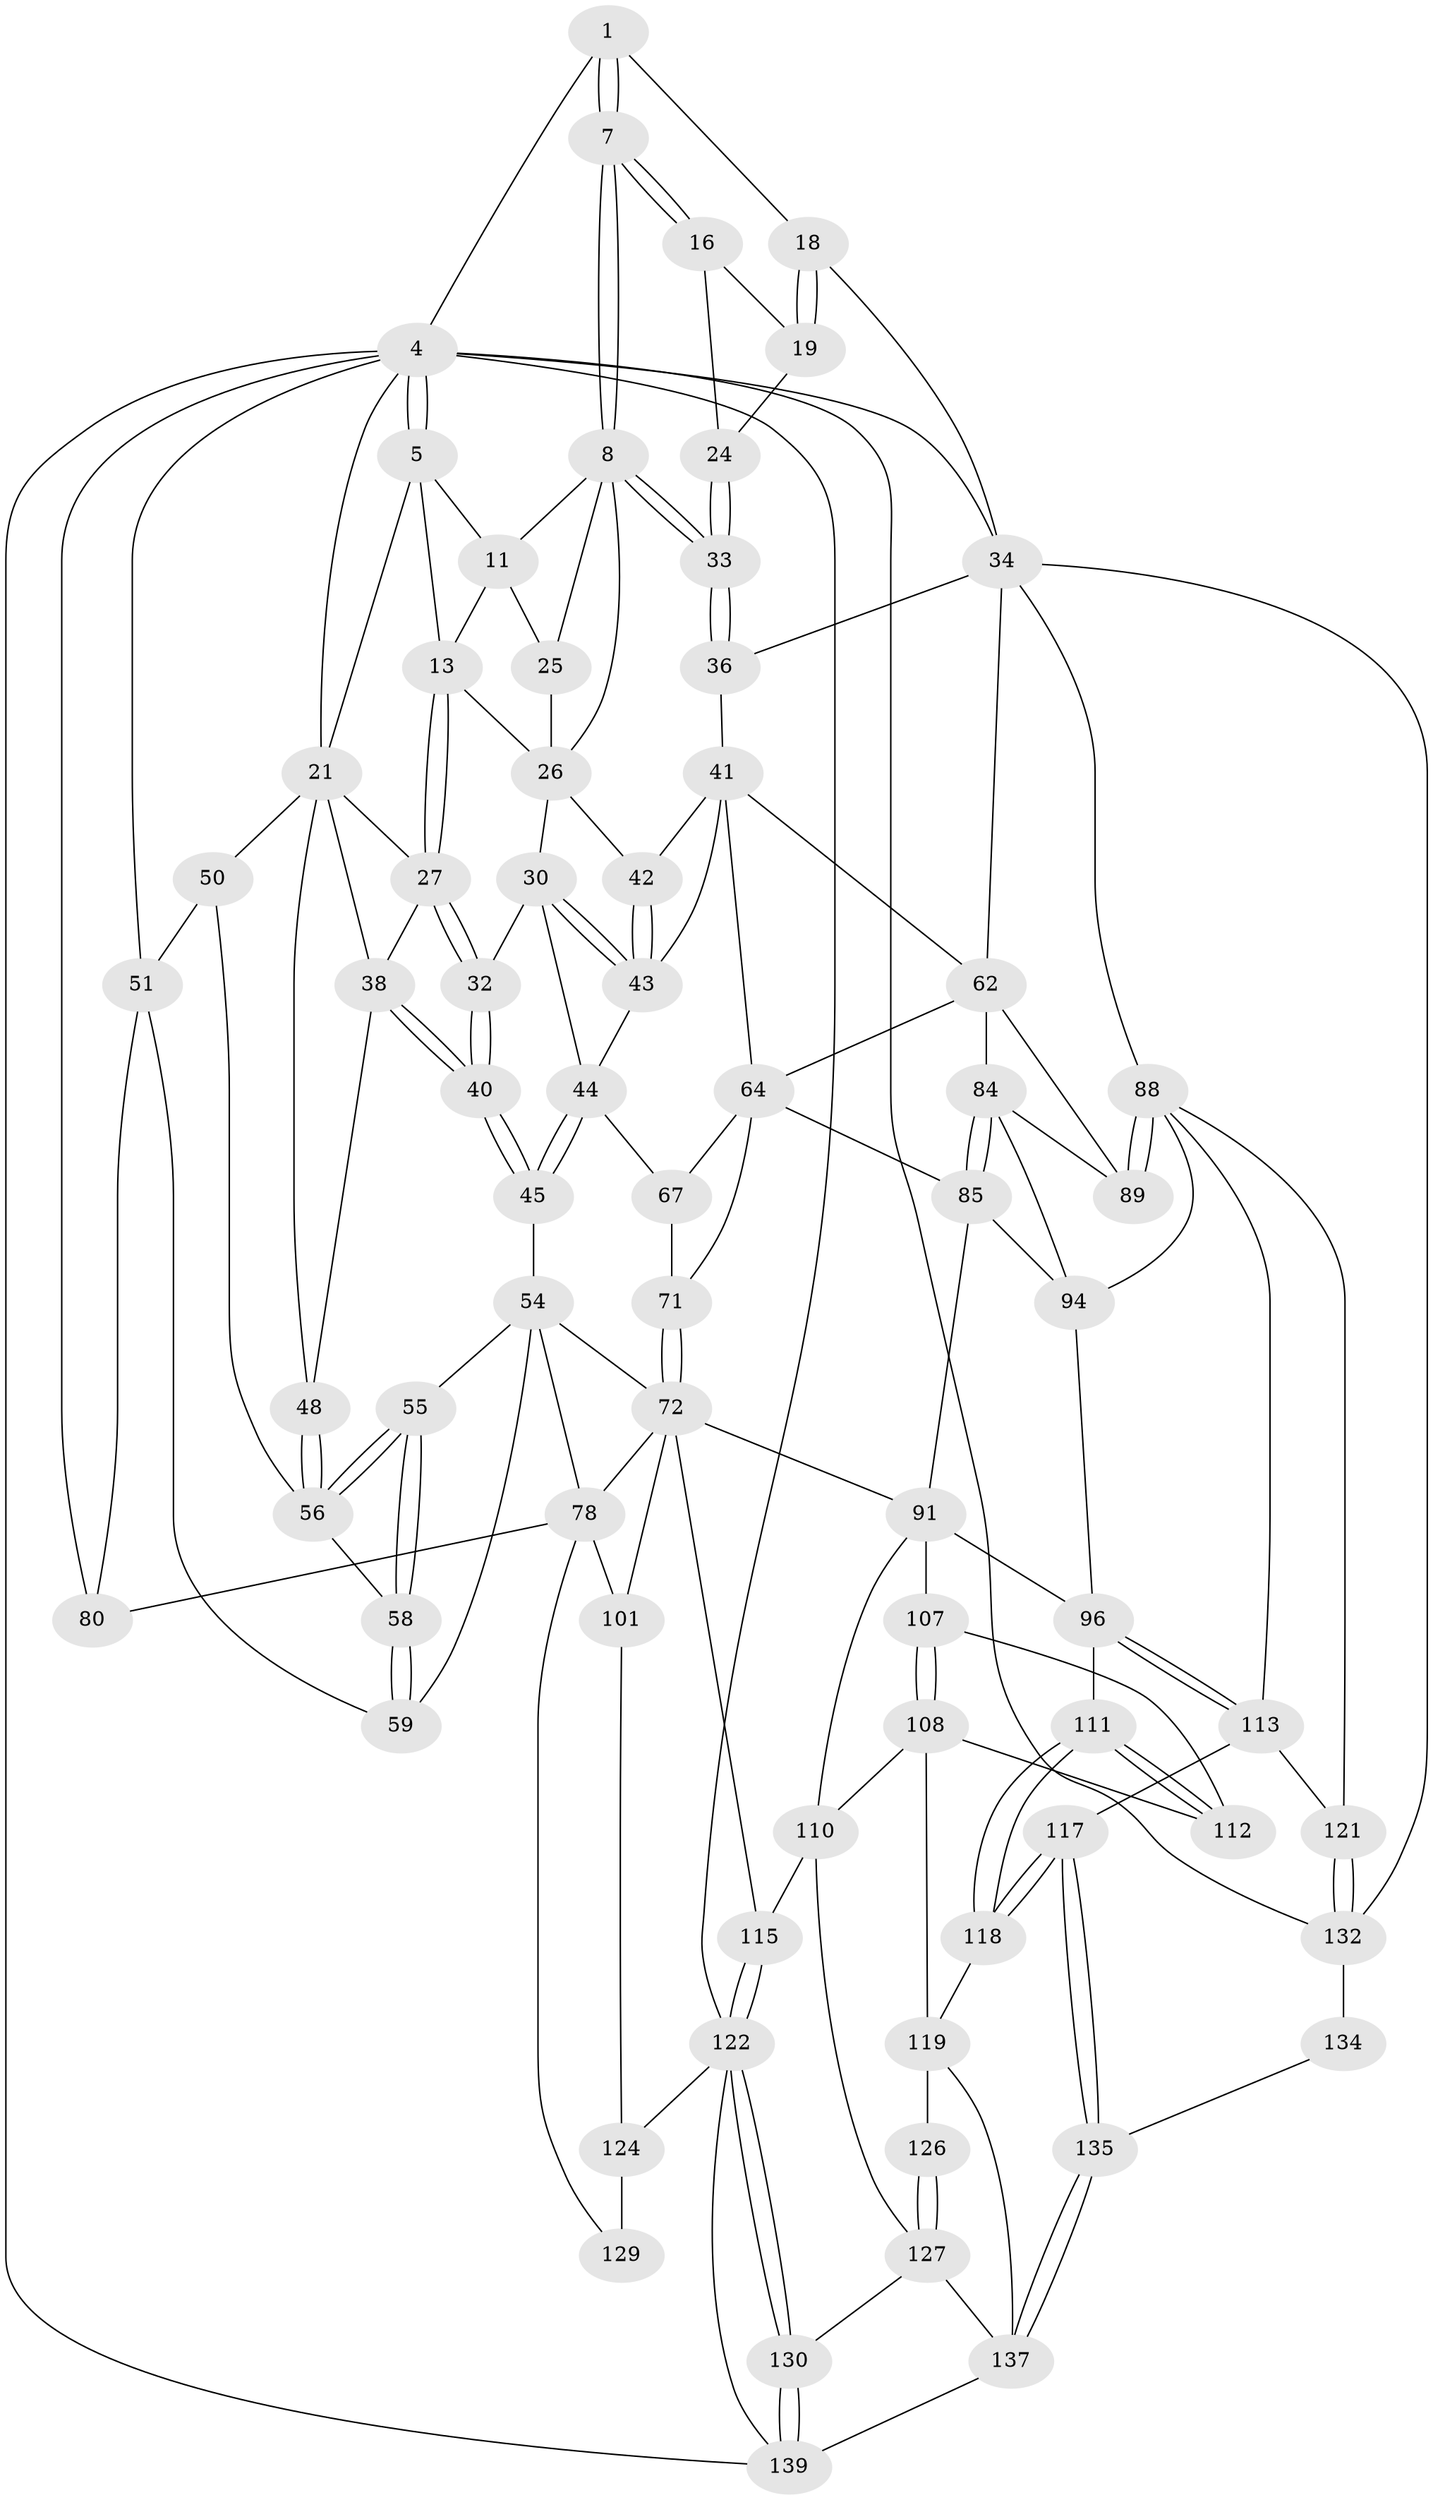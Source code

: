 // original degree distribution, {4: 0.2708333333333333, 6: 0.2569444444444444, 5: 0.4583333333333333, 3: 0.013888888888888888}
// Generated by graph-tools (version 1.1) at 2025/17/03/09/25 04:17:13]
// undirected, 72 vertices, 170 edges
graph export_dot {
graph [start="1"]
  node [color=gray90,style=filled];
  1 [pos="+0.799927227470178+0",super="+2"];
  4 [pos="+0+0",super="+90+20"];
  5 [pos="+0.49012547640968285+0",super="+12+6"];
  7 [pos="+0.8137920997754851+0.06478192876076955"];
  8 [pos="+0.7951989610073504+0.09335659834126825",super="+9"];
  11 [pos="+0.6761594948839385+0.009561423179609481",super="+15"];
  13 [pos="+0.5443834210034318+0.050183241702155504",super="+14"];
  16 [pos="+0.9017498247380694+0.08303707804613493",super="+17"];
  18 [pos="+1+0.1703384695133417"];
  19 [pos="+0.9869478231248345+0.08451787839618603"];
  21 [pos="+0+0",super="+49+22"];
  24 [pos="+0.9308291332156042+0.11007007944146874"];
  25 [pos="+0.7127277958755184+0.1073865057095199"];
  26 [pos="+0.6189761674789676+0.14887597122534946",super="+29"];
  27 [pos="+0.5012327832384242+0.14580113203242862",super="+28"];
  30 [pos="+0.5843488296608588+0.2233205127301841",super="+31"];
  32 [pos="+0.5435905285890942+0.21693929021513758"];
  33 [pos="+0.9667920233472453+0.2527604317595894"];
  34 [pos="+1+0.3500490889506689",super="+87+35"];
  36 [pos="+0.9813316812080547+0.2842024393107084"];
  38 [pos="+0.3618965507791582+0.25710059383286715",super="+39"];
  40 [pos="+0.4176265091272009+0.310003439252625"];
  41 [pos="+0.8841948125529663+0.2832695748824018",super="+61"];
  42 [pos="+0.7662204401056483+0.2354834768549717"];
  43 [pos="+0.6810955901891415+0.34636080969410354",super="+46"];
  44 [pos="+0.5363232457345309+0.4188167919492753",super="+47"];
  45 [pos="+0.45099598847754996+0.41972667736454805",super="+53"];
  48 [pos="+0.2321075529976569+0.30619474881501413"];
  50 [pos="+0.07064294604156915+0.322269379366039"];
  51 [pos="+0.05436289856728797+0.3370674034748737",super="+60"];
  54 [pos="+0.3024004346266006+0.44313852264678966",super="+69"];
  55 [pos="+0.28903331545182265+0.4293482690641863"];
  56 [pos="+0.22618544223412304+0.3326841311039216",super="+57"];
  58 [pos="+0.11926718759487041+0.4644768103534882"];
  59 [pos="+0.11406637038454187+0.4744855357878801"];
  62 [pos="+1+0.42516524794303906",super="+77"];
  64 [pos="+0.7864947436448428+0.5200589375574878",super="+65"];
  67 [pos="+0.658712650688714+0.4952165759547977",super="+68"];
  71 [pos="+0.5914976513479183+0.636011851938324",super="+76"];
  72 [pos="+0.5873785796919277+0.6431004710118223",super="+73"];
  78 [pos="+0.18392436417831554+0.5561211091217145",super="+82+79"];
  80 [pos="+0+0.7464039301488533"];
  84 [pos="+0.8667730607306854+0.6345165972127976",super="+93"];
  85 [pos="+0.863355740796521+0.6353685946342362",super="+86"];
  88 [pos="+1+0.7302430388589733",super="+103"];
  89 [pos="+0.9865349071040578+0.6538813274025231"];
  91 [pos="+0.7696314399599145+0.6721966470337107",super="+98+92"];
  94 [pos="+0.9206397435013212+0.7177989698138876",super="+95"];
  96 [pos="+0.8546052600048121+0.7531358793115253",super="+97"];
  101 [pos="+0.2579804876329969+0.6556881274971832",super="+106"];
  107 [pos="+0.7651136562572057+0.7154630278097067"];
  108 [pos="+0.7009617389667677+0.7677191992037243",super="+109"];
  110 [pos="+0.6251888345480248+0.7519297969198333",super="+114"];
  111 [pos="+0.7953504281071178+0.812448456366003"];
  112 [pos="+0.7544358339725672+0.7789307310337956"];
  113 [pos="+0.8896254377483184+0.7752603110785395",super="+116"];
  115 [pos="+0.41258723384809237+0.7528531924240675"];
  117 [pos="+0.9095215055362786+0.8521937044440944"];
  118 [pos="+0.7956664709580639+0.834847332111993"];
  119 [pos="+0.7886753915621402+0.8454290129304796",super="+131+120"];
  121 [pos="+1+0.7933511541115774"];
  122 [pos="+0.4276482167111765+0.8530494104668129",super="+123"];
  124 [pos="+0.31083721347557597+0.8630027754471374",super="+136+125"];
  126 [pos="+0.6718373782703363+0.8296633243314607"];
  127 [pos="+0.6526246821697201+1",super="+128"];
  129 [pos="+0.13330274260125446+0.8137420978162173"];
  130 [pos="+0.45439316481789904+0.8814374901987425"];
  132 [pos="+0.9759950292245898+0.912138357647778",super="+133"];
  134 [pos="+0.9154042420481193+0.9061151527037954"];
  135 [pos="+0.9122657759348592+0.9046984930505455"];
  137 [pos="+0.7556347636040752+1",super="+144"];
  139 [pos="+0.3189044658098472+1",super="+143"];
  1 -- 7;
  1 -- 7;
  1 -- 18;
  1 -- 4 [weight=2];
  4 -- 5;
  4 -- 5;
  4 -- 80;
  4 -- 34;
  4 -- 139;
  4 -- 132;
  4 -- 51 [weight=2];
  4 -- 21;
  4 -- 122;
  5 -- 13;
  5 -- 21;
  5 -- 11;
  7 -- 8;
  7 -- 8;
  7 -- 16;
  7 -- 16;
  8 -- 33;
  8 -- 33;
  8 -- 25;
  8 -- 26;
  8 -- 11;
  11 -- 25;
  11 -- 13;
  13 -- 27;
  13 -- 27;
  13 -- 26;
  16 -- 24;
  16 -- 19;
  18 -- 19;
  18 -- 19;
  18 -- 34;
  19 -- 24;
  21 -- 48;
  21 -- 50;
  21 -- 27;
  21 -- 38;
  24 -- 33;
  24 -- 33;
  25 -- 26;
  26 -- 42;
  26 -- 30;
  27 -- 32;
  27 -- 32;
  27 -- 38;
  30 -- 43;
  30 -- 43;
  30 -- 32;
  30 -- 44;
  32 -- 40;
  32 -- 40;
  33 -- 36;
  33 -- 36;
  34 -- 88;
  34 -- 132;
  34 -- 36;
  34 -- 62;
  36 -- 41;
  38 -- 40;
  38 -- 40;
  38 -- 48;
  40 -- 45;
  40 -- 45;
  41 -- 42;
  41 -- 64;
  41 -- 43;
  41 -- 62;
  42 -- 43;
  42 -- 43;
  43 -- 44;
  44 -- 45;
  44 -- 45;
  44 -- 67;
  45 -- 54 [weight=2];
  48 -- 56;
  48 -- 56;
  50 -- 51;
  50 -- 56;
  51 -- 80;
  51 -- 59;
  54 -- 55;
  54 -- 59;
  54 -- 78;
  54 -- 72;
  55 -- 56;
  55 -- 56;
  55 -- 58;
  55 -- 58;
  56 -- 58;
  58 -- 59;
  58 -- 59;
  62 -- 64;
  62 -- 89;
  62 -- 84;
  64 -- 67;
  64 -- 85;
  64 -- 71;
  67 -- 71 [weight=2];
  71 -- 72;
  71 -- 72;
  72 -- 115;
  72 -- 78;
  72 -- 101;
  72 -- 91;
  78 -- 101 [weight=2];
  78 -- 80;
  78 -- 129;
  84 -- 85;
  84 -- 85;
  84 -- 89;
  84 -- 94;
  85 -- 94;
  85 -- 91;
  88 -- 89;
  88 -- 89;
  88 -- 121;
  88 -- 94;
  88 -- 113;
  91 -- 96;
  91 -- 107;
  91 -- 110;
  94 -- 96;
  96 -- 113;
  96 -- 113;
  96 -- 111;
  101 -- 124;
  107 -- 108;
  107 -- 108;
  107 -- 112;
  108 -- 112;
  108 -- 110;
  108 -- 119;
  110 -- 115;
  110 -- 127;
  111 -- 112;
  111 -- 112;
  111 -- 118;
  111 -- 118;
  113 -- 117;
  113 -- 121;
  115 -- 122;
  115 -- 122;
  117 -- 118;
  117 -- 118;
  117 -- 135;
  117 -- 135;
  118 -- 119;
  119 -- 137;
  119 -- 126 [weight=2];
  121 -- 132;
  121 -- 132;
  122 -- 130;
  122 -- 130;
  122 -- 124 [weight=2];
  122 -- 139;
  124 -- 129 [weight=2];
  126 -- 127;
  126 -- 127;
  127 -- 137;
  127 -- 130;
  130 -- 139;
  130 -- 139;
  132 -- 134 [weight=2];
  134 -- 135;
  135 -- 137;
  135 -- 137;
  137 -- 139;
}
